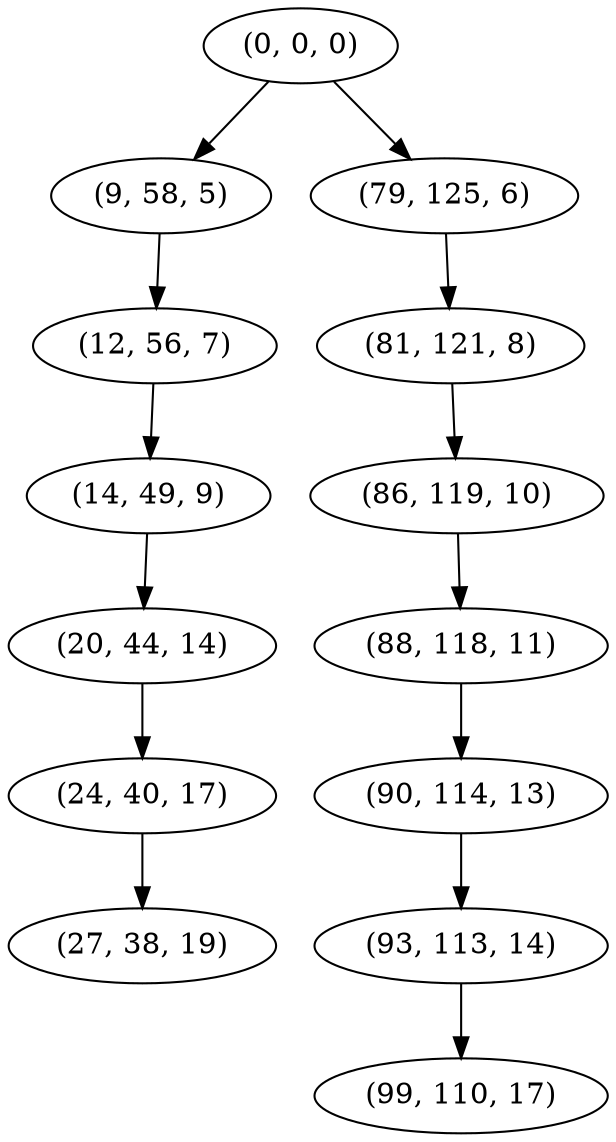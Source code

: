 digraph tree {
    "(0, 0, 0)";
    "(9, 58, 5)";
    "(12, 56, 7)";
    "(14, 49, 9)";
    "(20, 44, 14)";
    "(24, 40, 17)";
    "(27, 38, 19)";
    "(79, 125, 6)";
    "(81, 121, 8)";
    "(86, 119, 10)";
    "(88, 118, 11)";
    "(90, 114, 13)";
    "(93, 113, 14)";
    "(99, 110, 17)";
    "(0, 0, 0)" -> "(9, 58, 5)";
    "(0, 0, 0)" -> "(79, 125, 6)";
    "(9, 58, 5)" -> "(12, 56, 7)";
    "(12, 56, 7)" -> "(14, 49, 9)";
    "(14, 49, 9)" -> "(20, 44, 14)";
    "(20, 44, 14)" -> "(24, 40, 17)";
    "(24, 40, 17)" -> "(27, 38, 19)";
    "(79, 125, 6)" -> "(81, 121, 8)";
    "(81, 121, 8)" -> "(86, 119, 10)";
    "(86, 119, 10)" -> "(88, 118, 11)";
    "(88, 118, 11)" -> "(90, 114, 13)";
    "(90, 114, 13)" -> "(93, 113, 14)";
    "(93, 113, 14)" -> "(99, 110, 17)";
}
